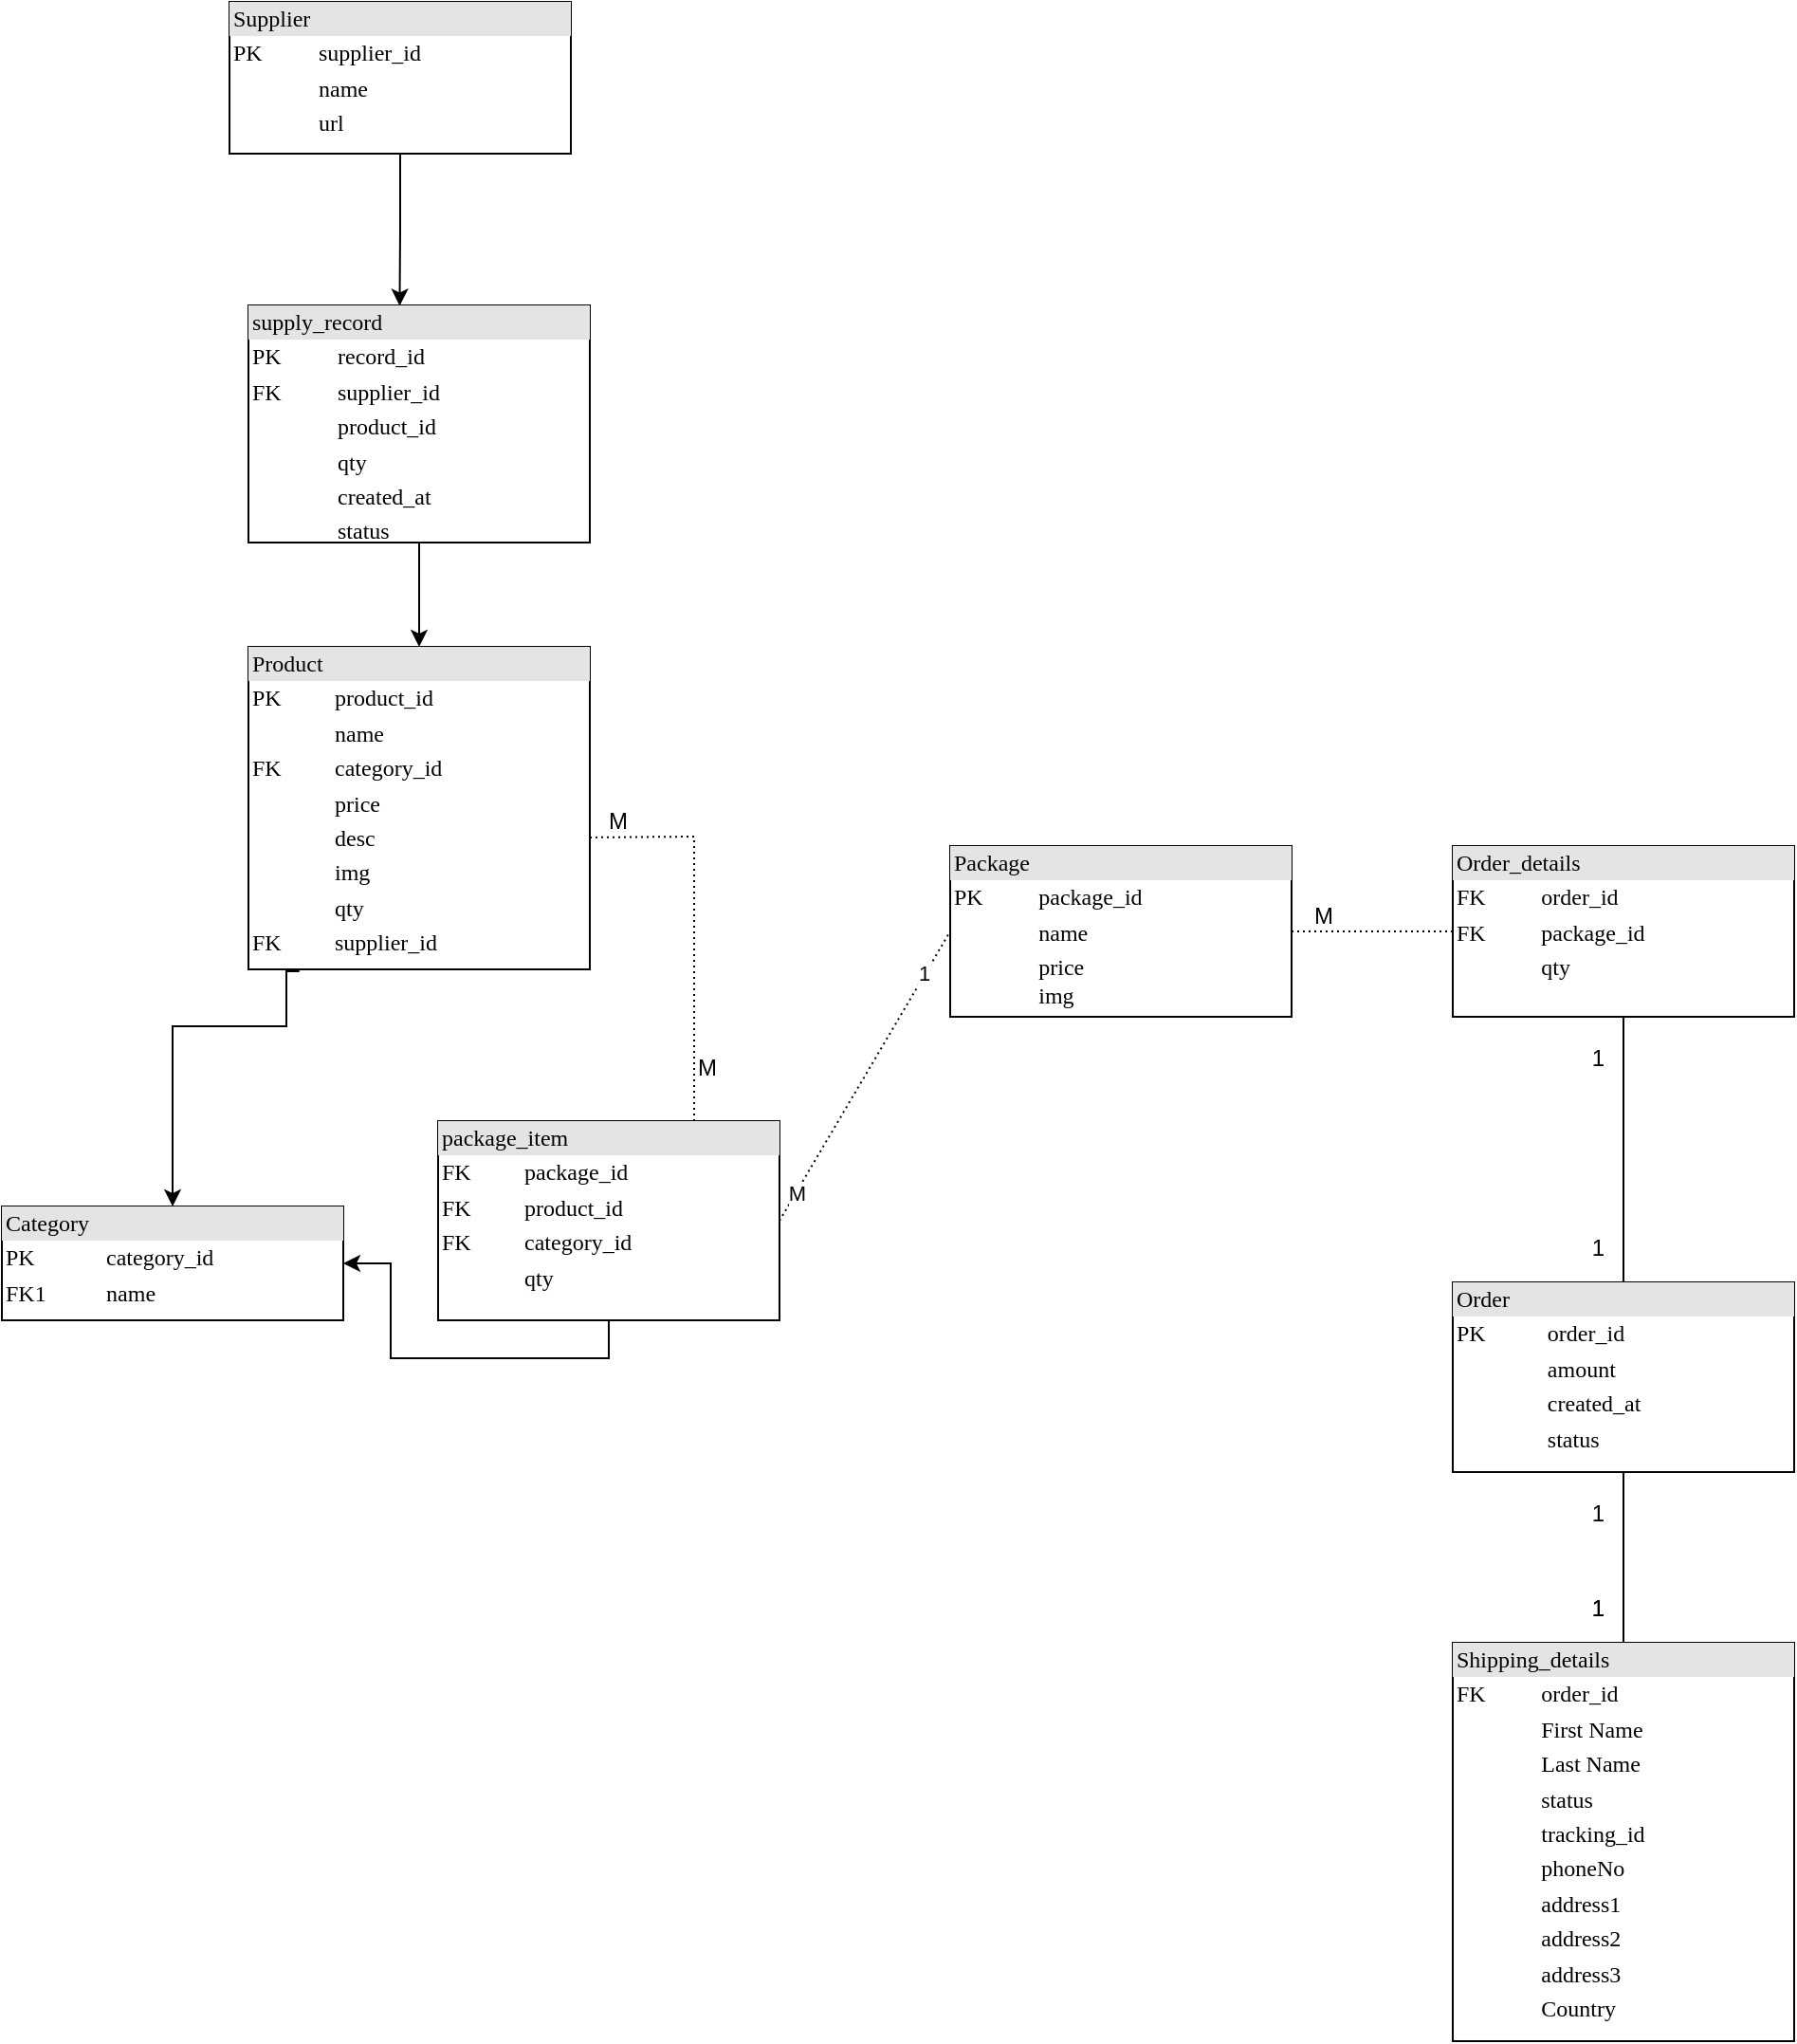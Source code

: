 <mxfile version="14.6.1" type="device"><diagram name="Page-1" id="2ca16b54-16f6-2749-3443-fa8db7711227"><mxGraphModel dx="1395" dy="909" grid="1" gridSize="10" guides="1" tooltips="1" connect="1" arrows="1" fold="1" page="1" pageScale="1" pageWidth="1100" pageHeight="850" background="#ffffff" math="0" shadow="0"><root><mxCell id="0"/><mxCell id="1" parent="0"/><mxCell id="2ed32ef02a7f4228-1" value="&lt;div style=&quot;box-sizing: border-box ; width: 100% ; background: #e4e4e4 ; padding: 2px&quot;&gt;Package&lt;/div&gt;&lt;table style=&quot;width: 100% ; font-size: 1em&quot; cellpadding=&quot;2&quot; cellspacing=&quot;0&quot;&gt;&lt;tbody&gt;&lt;tr&gt;&lt;td&gt;PK&lt;/td&gt;&lt;td&gt;package_id&lt;/td&gt;&lt;/tr&gt;&lt;tr&gt;&lt;td&gt;&lt;br&gt;&lt;/td&gt;&lt;td&gt;name&lt;/td&gt;&lt;/tr&gt;&lt;tr&gt;&lt;td&gt;&lt;/td&gt;&lt;td&gt;price&lt;br&gt;img&lt;/td&gt;&lt;/tr&gt;&lt;/tbody&gt;&lt;/table&gt;" style="verticalAlign=top;align=left;overflow=fill;html=1;rounded=0;shadow=0;comic=0;labelBackgroundColor=none;strokeWidth=1;fontFamily=Verdana;fontSize=12" parent="1" vertex="1"><mxGeometry x="500" y="805" width="180" height="90" as="geometry"/></mxCell><mxCell id="2ed32ef02a7f4228-2" value="&lt;div style=&quot;box-sizing: border-box ; width: 100% ; background: #e4e4e4 ; padding: 2px&quot;&gt;Order&lt;/div&gt;&lt;table style=&quot;width: 100% ; font-size: 1em&quot; cellpadding=&quot;2&quot; cellspacing=&quot;0&quot;&gt;&lt;tbody&gt;&lt;tr&gt;&lt;td&gt;PK&lt;/td&gt;&lt;td&gt;order_id&lt;/td&gt;&lt;/tr&gt;&lt;tr&gt;&lt;td&gt;&lt;br&gt;&lt;/td&gt;&lt;td&gt;amount&lt;br&gt;&lt;/td&gt;&lt;/tr&gt;&lt;tr&gt;&lt;td&gt;&lt;br&gt;&lt;/td&gt;&lt;td&gt;created_at&lt;br&gt;&lt;/td&gt;&lt;/tr&gt;&lt;tr&gt;&lt;td&gt;&lt;br&gt;&lt;/td&gt;&lt;td&gt;status&lt;br&gt;&lt;/td&gt;&lt;/tr&gt;&lt;/tbody&gt;&lt;/table&gt;" style="verticalAlign=top;align=left;overflow=fill;html=1;rounded=0;shadow=0;comic=0;labelBackgroundColor=none;strokeWidth=1;fontFamily=Verdana;fontSize=12" parent="1" vertex="1"><mxGeometry x="765" y="1035" width="180" height="100" as="geometry"/></mxCell><mxCell id="vU2rkcjnPl_LHDInV1vs-37" style="edgeStyle=orthogonalEdgeStyle;rounded=0;orthogonalLoop=1;jettySize=auto;html=1;exitX=0.5;exitY=1;exitDx=0;exitDy=0;entryX=1;entryY=0.5;entryDx=0;entryDy=0;" edge="1" parent="1" source="2ed32ef02a7f4228-5" target="2ed32ef02a7f4228-7"><mxGeometry relative="1" as="geometry"/></mxCell><mxCell id="2ed32ef02a7f4228-5" value="&lt;div style=&quot;box-sizing: border-box ; width: 100% ; background: #e4e4e4 ; padding: 2px&quot;&gt;package_item&lt;/div&gt;&lt;table style=&quot;width: 100% ; font-size: 1em&quot; cellpadding=&quot;2&quot; cellspacing=&quot;0&quot;&gt;&lt;tbody&gt;&lt;tr&gt;&lt;td&gt;FK&lt;/td&gt;&lt;td&gt;package_id&lt;/td&gt;&lt;/tr&gt;&lt;tr&gt;&lt;td&gt;FK&lt;/td&gt;&lt;td&gt;product_id&lt;/td&gt;&lt;/tr&gt;&lt;tr&gt;&lt;td&gt;FK&lt;br&gt;&lt;/td&gt;&lt;td&gt;category_id&lt;/td&gt;&lt;/tr&gt;&lt;tr&gt;&lt;td&gt;&lt;br&gt;&lt;/td&gt;&lt;td&gt;qty&lt;/td&gt;&lt;/tr&gt;&lt;/tbody&gt;&lt;/table&gt;" style="verticalAlign=top;align=left;overflow=fill;html=1;rounded=0;shadow=0;comic=0;labelBackgroundColor=none;strokeWidth=1;fontFamily=Verdana;fontSize=12" parent="1" vertex="1"><mxGeometry x="230" y="950" width="180" height="105" as="geometry"/></mxCell><mxCell id="vU2rkcjnPl_LHDInV1vs-32" style="edgeStyle=orthogonalEdgeStyle;rounded=0;orthogonalLoop=1;jettySize=auto;html=1;exitX=0.5;exitY=1;exitDx=0;exitDy=0;entryX=0.5;entryY=0;entryDx=0;entryDy=0;" edge="1" parent="1" source="2ed32ef02a7f4228-6" target="2ed32ef02a7f4228-8"><mxGeometry relative="1" as="geometry"/></mxCell><mxCell id="2ed32ef02a7f4228-6" value="&lt;div style=&quot;box-sizing: border-box ; width: 100% ; background: #e4e4e4 ; padding: 2px&quot;&gt;supply_record&lt;/div&gt;&lt;table style=&quot;width: 100% ; font-size: 1em&quot; cellpadding=&quot;2&quot; cellspacing=&quot;0&quot;&gt;&lt;tbody&gt;&lt;tr&gt;&lt;td&gt;PK&lt;/td&gt;&lt;td&gt;record_id&lt;/td&gt;&lt;/tr&gt;&lt;tr&gt;&lt;td&gt;FK&lt;/td&gt;&lt;td&gt;supplier_id&lt;/td&gt;&lt;/tr&gt;&lt;tr&gt;&lt;td&gt;&lt;/td&gt;&lt;td&gt;product_id&lt;/td&gt;&lt;/tr&gt;&lt;tr&gt;&lt;td&gt;&lt;br&gt;&lt;/td&gt;&lt;td&gt;qty&lt;br&gt;&lt;/td&gt;&lt;/tr&gt;&lt;tr&gt;&lt;td&gt;&lt;br&gt;&lt;/td&gt;&lt;td&gt;created_at&lt;br&gt;&lt;/td&gt;&lt;/tr&gt;&lt;tr&gt;&lt;td&gt;&lt;br&gt;&lt;/td&gt;&lt;td&gt;status&lt;/td&gt;&lt;/tr&gt;&lt;/tbody&gt;&lt;/table&gt;" style="verticalAlign=top;align=left;overflow=fill;html=1;rounded=0;shadow=0;comic=0;labelBackgroundColor=none;strokeWidth=1;fontFamily=Verdana;fontSize=12" parent="1" vertex="1"><mxGeometry x="130" y="520" width="180" height="125" as="geometry"/></mxCell><mxCell id="2ed32ef02a7f4228-7" value="&lt;div style=&quot;box-sizing: border-box ; width: 100% ; background: #e4e4e4 ; padding: 2px&quot;&gt;Category&lt;/div&gt;&lt;table style=&quot;width: 100% ; font-size: 1em&quot; cellpadding=&quot;2&quot; cellspacing=&quot;0&quot;&gt;&lt;tbody&gt;&lt;tr&gt;&lt;td&gt;PK&lt;/td&gt;&lt;td&gt;category_id&lt;/td&gt;&lt;/tr&gt;&lt;tr&gt;&lt;td&gt;FK1&lt;/td&gt;&lt;td&gt;name&lt;/td&gt;&lt;/tr&gt;&lt;/tbody&gt;&lt;/table&gt;" style="verticalAlign=top;align=left;overflow=fill;html=1;rounded=0;shadow=0;comic=0;labelBackgroundColor=none;strokeWidth=1;fontFamily=Verdana;fontSize=12" parent="1" vertex="1"><mxGeometry y="995" width="180" height="60" as="geometry"/></mxCell><mxCell id="vU2rkcjnPl_LHDInV1vs-36" style="edgeStyle=orthogonalEdgeStyle;rounded=0;orthogonalLoop=1;jettySize=auto;html=1;exitX=0.149;exitY=1.006;exitDx=0;exitDy=0;entryX=0.5;entryY=0;entryDx=0;entryDy=0;exitPerimeter=0;" edge="1" parent="1" source="2ed32ef02a7f4228-8" target="2ed32ef02a7f4228-7"><mxGeometry relative="1" as="geometry"><mxPoint x="90" y="990" as="targetPoint"/><Array as="points"><mxPoint x="150" y="871"/><mxPoint x="150" y="900"/><mxPoint x="90" y="900"/></Array></mxGeometry></mxCell><mxCell id="2ed32ef02a7f4228-8" value="&lt;div style=&quot;box-sizing: border-box ; width: 100% ; background: #e4e4e4 ; padding: 2px&quot;&gt;Product&lt;/div&gt;&lt;table style=&quot;width: 100% ; font-size: 1em&quot; cellpadding=&quot;2&quot; cellspacing=&quot;0&quot;&gt;&lt;tbody&gt;&lt;tr&gt;&lt;td&gt;PK&lt;/td&gt;&lt;td&gt;product_id&lt;/td&gt;&lt;/tr&gt;&lt;tr&gt;&lt;td&gt;&lt;/td&gt;&lt;td&gt;name&lt;/td&gt;&lt;/tr&gt;&lt;tr&gt;&lt;td&gt;FK&lt;/td&gt;&lt;td&gt;category_id&lt;/td&gt;&lt;/tr&gt;&lt;tr&gt;&lt;td&gt;&lt;br&gt;&lt;/td&gt;&lt;td&gt;price&lt;/td&gt;&lt;/tr&gt;&lt;tr&gt;&lt;td&gt;&lt;br&gt;&lt;/td&gt;&lt;td&gt;desc&lt;br&gt;&lt;/td&gt;&lt;/tr&gt;&lt;tr&gt;&lt;td&gt;&lt;br&gt;&lt;/td&gt;&lt;td&gt;img&lt;br&gt;&lt;/td&gt;&lt;/tr&gt;&lt;tr&gt;&lt;td&gt;&lt;br&gt;&lt;/td&gt;&lt;td&gt;qty&lt;/td&gt;&lt;/tr&gt;&lt;tr&gt;&lt;td&gt;FK&lt;/td&gt;&lt;td&gt;supplier_id&lt;/td&gt;&lt;/tr&gt;&lt;/tbody&gt;&lt;/table&gt;" style="verticalAlign=top;align=left;overflow=fill;html=1;rounded=0;shadow=0;comic=0;labelBackgroundColor=none;strokeWidth=1;fontFamily=Verdana;fontSize=12" parent="1" vertex="1"><mxGeometry x="130" y="700" width="180" height="170" as="geometry"/></mxCell><mxCell id="vU2rkcjnPl_LHDInV1vs-33" style="edgeStyle=orthogonalEdgeStyle;rounded=0;orthogonalLoop=1;jettySize=auto;html=1;entryX=0.443;entryY=0.002;entryDx=0;entryDy=0;entryPerimeter=0;" edge="1" parent="1" source="2ed32ef02a7f4228-9" target="2ed32ef02a7f4228-6"><mxGeometry relative="1" as="geometry"><mxPoint x="206" y="557" as="targetPoint"/></mxGeometry></mxCell><mxCell id="2ed32ef02a7f4228-9" value="&lt;div style=&quot;box-sizing: border-box ; width: 100% ; background: #e4e4e4 ; padding: 2px&quot;&gt;Supplier&lt;/div&gt;&lt;table style=&quot;width: 100% ; font-size: 1em&quot; cellpadding=&quot;2&quot; cellspacing=&quot;0&quot;&gt;&lt;tbody&gt;&lt;tr&gt;&lt;td&gt;PK&lt;/td&gt;&lt;td&gt;supplier_id&lt;/td&gt;&lt;/tr&gt;&lt;tr&gt;&lt;td&gt;&lt;br&gt;&lt;/td&gt;&lt;td&gt;name&lt;/td&gt;&lt;/tr&gt;&lt;tr&gt;&lt;td&gt;&lt;/td&gt;&lt;td&gt;url&lt;/td&gt;&lt;/tr&gt;&lt;/tbody&gt;&lt;/table&gt;" style="verticalAlign=top;align=left;overflow=fill;html=1;rounded=0;shadow=0;comic=0;labelBackgroundColor=none;strokeWidth=1;fontFamily=Verdana;fontSize=12" parent="1" vertex="1"><mxGeometry x="120" y="360" width="180" height="80" as="geometry"/></mxCell><mxCell id="2ed32ef02a7f4228-10" value="&lt;div style=&quot;box-sizing: border-box ; width: 100% ; background: #e4e4e4 ; padding: 2px&quot;&gt;Shipping_details&lt;/div&gt;&lt;table style=&quot;width: 100% ; font-size: 1em&quot; cellpadding=&quot;2&quot; cellspacing=&quot;0&quot;&gt;&lt;tbody&gt;&lt;tr&gt;&lt;td&gt;FK&lt;/td&gt;&lt;td&gt;order_id&lt;/td&gt;&lt;/tr&gt;&lt;tr&gt;&lt;td&gt;&lt;br&gt;&lt;/td&gt;&lt;td&gt;First Name&lt;/td&gt;&lt;/tr&gt;&lt;tr&gt;&lt;td&gt;&lt;/td&gt;&lt;td&gt;Last Name&lt;/td&gt;&lt;/tr&gt;&lt;tr&gt;&lt;td&gt;&lt;br&gt;&lt;/td&gt;&lt;td&gt;status&lt;/td&gt;&lt;/tr&gt;&lt;tr&gt;&lt;td&gt;&lt;br&gt;&lt;/td&gt;&lt;td&gt;tracking_id&lt;br&gt;&lt;/td&gt;&lt;/tr&gt;&lt;tr&gt;&lt;td&gt;&lt;br&gt;&lt;/td&gt;&lt;td&gt;phoneNo&lt;br&gt;&lt;/td&gt;&lt;/tr&gt;&lt;tr&gt;&lt;td&gt;&lt;br&gt;&lt;/td&gt;&lt;td&gt;address1&lt;/td&gt;&lt;/tr&gt;&lt;tr&gt;&lt;td&gt;&lt;br&gt;&lt;/td&gt;&lt;td&gt;address2&lt;/td&gt;&lt;/tr&gt;&lt;tr&gt;&lt;td&gt;&lt;br&gt;&lt;/td&gt;&lt;td&gt;address3&lt;/td&gt;&lt;/tr&gt;&lt;tr&gt;&lt;td&gt;&lt;br&gt;&lt;/td&gt;&lt;td&gt;Country&lt;/td&gt;&lt;/tr&gt;&lt;/tbody&gt;&lt;/table&gt;" style="verticalAlign=top;align=left;overflow=fill;html=1;rounded=0;shadow=0;comic=0;labelBackgroundColor=none;strokeWidth=1;fontFamily=Verdana;fontSize=12" parent="1" vertex="1"><mxGeometry x="765" y="1225" width="180" height="210" as="geometry"/></mxCell><mxCell id="2ed32ef02a7f4228-11" value="&lt;div style=&quot;box-sizing: border-box ; width: 100% ; background: #e4e4e4 ; padding: 2px&quot;&gt;Order_details&lt;/div&gt;&lt;table style=&quot;width: 100% ; font-size: 1em&quot; cellpadding=&quot;2&quot; cellspacing=&quot;0&quot;&gt;&lt;tbody&gt;&lt;tr&gt;&lt;td&gt;FK&lt;/td&gt;&lt;td&gt;order_id&lt;/td&gt;&lt;/tr&gt;&lt;tr&gt;&lt;td&gt;FK&lt;/td&gt;&lt;td&gt;package_id&lt;/td&gt;&lt;/tr&gt;&lt;tr&gt;&lt;td&gt;&lt;/td&gt;&lt;td&gt;qty&lt;/td&gt;&lt;/tr&gt;&lt;/tbody&gt;&lt;/table&gt;" style="verticalAlign=top;align=left;overflow=fill;html=1;rounded=0;shadow=0;comic=0;labelBackgroundColor=none;strokeWidth=1;fontFamily=Verdana;fontSize=12" parent="1" vertex="1"><mxGeometry x="765" y="805" width="180" height="90" as="geometry"/></mxCell><mxCell id="vU2rkcjnPl_LHDInV1vs-2" value="" style="endArrow=none;html=1;rounded=0;dashed=1;dashPattern=1 2;exitX=1;exitY=0.5;exitDx=0;exitDy=0;entryX=0;entryY=0.5;entryDx=0;entryDy=0;" edge="1" parent="1" source="2ed32ef02a7f4228-5" target="2ed32ef02a7f4228-1"><mxGeometry relative="1" as="geometry"><mxPoint x="455" y="1175" as="sourcePoint"/><mxPoint x="685" y="1285" as="targetPoint"/></mxGeometry></mxCell><mxCell id="vU2rkcjnPl_LHDInV1vs-5" value="M" style="edgeLabel;html=1;align=center;verticalAlign=middle;resizable=0;points=[];" vertex="1" connectable="0" parent="vU2rkcjnPl_LHDInV1vs-2"><mxGeometry x="-0.81" relative="1" as="geometry"><mxPoint as="offset"/></mxGeometry></mxCell><mxCell id="vU2rkcjnPl_LHDInV1vs-6" value="1" style="edgeLabel;html=1;align=center;verticalAlign=middle;resizable=0;points=[];" vertex="1" connectable="0" parent="vU2rkcjnPl_LHDInV1vs-2"><mxGeometry x="0.707" y="1" relative="1" as="geometry"><mxPoint as="offset"/></mxGeometry></mxCell><mxCell id="vU2rkcjnPl_LHDInV1vs-14" value="" style="endArrow=none;html=1;rounded=0;dashed=1;dashPattern=1 2;exitX=0.75;exitY=0;exitDx=0;exitDy=0;entryX=0.998;entryY=0.591;entryDx=0;entryDy=0;entryPerimeter=0;" edge="1" parent="1" source="2ed32ef02a7f4228-5" target="2ed32ef02a7f4228-8"><mxGeometry relative="1" as="geometry"><mxPoint x="625" y="935" as="sourcePoint"/><mxPoint x="785" y="935" as="targetPoint"/><Array as="points"><mxPoint x="365" y="800"/></Array></mxGeometry></mxCell><mxCell id="vU2rkcjnPl_LHDInV1vs-15" value="M" style="resizable=0;html=1;align=left;verticalAlign=bottom;" connectable="0" vertex="1" parent="vU2rkcjnPl_LHDInV1vs-14"><mxGeometry x="-1" relative="1" as="geometry"><mxPoint y="-20" as="offset"/></mxGeometry></mxCell><mxCell id="vU2rkcjnPl_LHDInV1vs-16" value="M" style="resizable=0;html=1;align=right;verticalAlign=bottom;" connectable="0" vertex="1" parent="vU2rkcjnPl_LHDInV1vs-14"><mxGeometry x="1" relative="1" as="geometry"><mxPoint x="21" as="offset"/></mxGeometry></mxCell><mxCell id="vU2rkcjnPl_LHDInV1vs-20" value="" style="endArrow=none;html=1;rounded=0;dashed=1;dashPattern=1 2;exitX=1;exitY=0.5;exitDx=0;exitDy=0;entryX=0;entryY=0.5;entryDx=0;entryDy=0;" edge="1" parent="1" source="2ed32ef02a7f4228-1" target="2ed32ef02a7f4228-11"><mxGeometry relative="1" as="geometry"><mxPoint x="655" y="752.5" as="sourcePoint"/><mxPoint x="775" y="860.0" as="targetPoint"/></mxGeometry></mxCell><mxCell id="vU2rkcjnPl_LHDInV1vs-21" value="M" style="resizable=0;html=1;align=left;verticalAlign=bottom;" connectable="0" vertex="1" parent="vU2rkcjnPl_LHDInV1vs-20"><mxGeometry x="-1" relative="1" as="geometry"><mxPoint x="10" as="offset"/></mxGeometry></mxCell><mxCell id="vU2rkcjnPl_LHDInV1vs-24" value="" style="endArrow=none;html=1;rounded=0;exitX=0.5;exitY=1;exitDx=0;exitDy=0;entryX=0.5;entryY=0;entryDx=0;entryDy=0;" edge="1" parent="1" source="2ed32ef02a7f4228-11" target="2ed32ef02a7f4228-2"><mxGeometry relative="1" as="geometry"><mxPoint x="865" y="1005" as="sourcePoint"/><mxPoint x="1025" y="1005" as="targetPoint"/></mxGeometry></mxCell><mxCell id="vU2rkcjnPl_LHDInV1vs-25" value="1" style="resizable=0;html=1;align=right;verticalAlign=bottom;" connectable="0" vertex="1" parent="vU2rkcjnPl_LHDInV1vs-24"><mxGeometry x="1" relative="1" as="geometry"><mxPoint x="-10" y="-10" as="offset"/></mxGeometry></mxCell><mxCell id="vU2rkcjnPl_LHDInV1vs-26" value="1" style="resizable=0;html=1;align=right;verticalAlign=bottom;" connectable="0" vertex="1" parent="1"><mxGeometry x="845.0" y="925" as="geometry"/></mxCell><mxCell id="vU2rkcjnPl_LHDInV1vs-27" value="1" style="resizable=0;html=1;align=right;verticalAlign=bottom;" connectable="0" vertex="1" parent="1"><mxGeometry x="845" y="1215" as="geometry"/></mxCell><mxCell id="vU2rkcjnPl_LHDInV1vs-28" value="1" style="resizable=0;html=1;align=right;verticalAlign=bottom;" connectable="0" vertex="1" parent="1"><mxGeometry x="845.0" y="1165" as="geometry"/></mxCell><mxCell id="vU2rkcjnPl_LHDInV1vs-29" value="" style="endArrow=none;html=1;rounded=0;exitX=0.5;exitY=1;exitDx=0;exitDy=0;entryX=0.5;entryY=0;entryDx=0;entryDy=0;" edge="1" parent="1" source="2ed32ef02a7f4228-2" target="2ed32ef02a7f4228-10"><mxGeometry relative="1" as="geometry"><mxPoint x="855" y="1165" as="sourcePoint"/><mxPoint x="855" y="1185" as="targetPoint"/></mxGeometry></mxCell><mxCell id="vU2rkcjnPl_LHDInV1vs-30" value="1" style="resizable=0;html=1;align=right;verticalAlign=bottom;" connectable="0" vertex="1" parent="vU2rkcjnPl_LHDInV1vs-29"><mxGeometry x="1" relative="1" as="geometry"><mxPoint x="-10" y="-10" as="offset"/></mxGeometry></mxCell></root></mxGraphModel></diagram></mxfile>